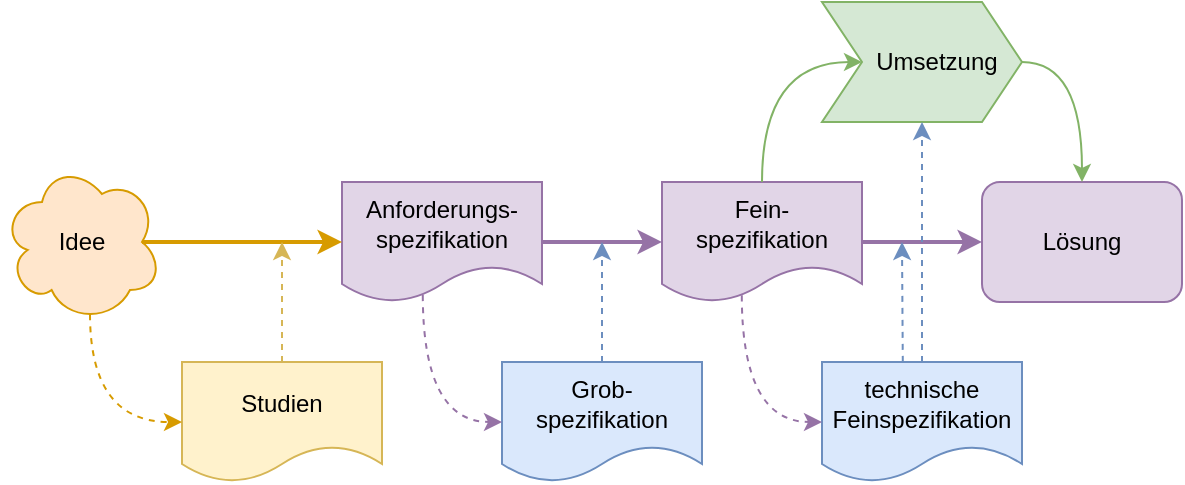 <mxfile compressed="false" version="14.1.8" type="device">
  <diagram id="ige39mQflCFNYQ7LM16r" name="Seite-1">
    <mxGraphModel dx="641" dy="403" grid="1" gridSize="10" guides="1" tooltips="1" connect="1" arrows="1" fold="1" page="1" pageScale="1" pageWidth="827" pageHeight="1169" math="0" shadow="0">
      <root>
        <mxCell id="0" />
        <mxCell id="1" parent="0" />
        <mxCell id="iz55tgdK3ulL7WG8facg-1" value="Idee" style="ellipse;shape=cloud;whiteSpace=wrap;html=1;fillColor=#ffe6cc;strokeColor=#d79b00;" vertex="1" parent="1">
          <mxGeometry x="40" y="160" width="80" height="80" as="geometry" />
        </mxCell>
        <mxCell id="iz55tgdK3ulL7WG8facg-2" value="Anforderungs-&lt;br&gt;spezifikation" style="shape=document;whiteSpace=wrap;html=1;boundedLbl=1;fillColor=#e1d5e7;strokeColor=#9673a6;" vertex="1" parent="1">
          <mxGeometry x="210" y="170" width="100" height="60" as="geometry" />
        </mxCell>
        <mxCell id="iz55tgdK3ulL7WG8facg-3" value="Fein-&lt;br&gt;spezifikation" style="shape=document;whiteSpace=wrap;html=1;boundedLbl=1;fillColor=#e1d5e7;strokeColor=#9673a6;" vertex="1" parent="1">
          <mxGeometry x="370" y="170" width="100" height="60" as="geometry" />
        </mxCell>
        <mxCell id="iz55tgdK3ulL7WG8facg-4" value="Grob-&lt;br&gt;spezifikation" style="shape=document;whiteSpace=wrap;html=1;boundedLbl=1;fillColor=#dae8fc;strokeColor=#6c8ebf;" vertex="1" parent="1">
          <mxGeometry x="290" y="260" width="100" height="60" as="geometry" />
        </mxCell>
        <mxCell id="iz55tgdK3ulL7WG8facg-5" value="technische&lt;br&gt;Feinspezifikation" style="shape=document;whiteSpace=wrap;html=1;boundedLbl=1;fillColor=#dae8fc;strokeColor=#6c8ebf;" vertex="1" parent="1">
          <mxGeometry x="450" y="260" width="100" height="60" as="geometry" />
        </mxCell>
        <mxCell id="iz55tgdK3ulL7WG8facg-8" value="Umsetzung" style="shape=step;perimeter=stepPerimeter;whiteSpace=wrap;html=1;fixedSize=1;spacingLeft=15;fillColor=#d5e8d4;strokeColor=#82b366;" vertex="1" parent="1">
          <mxGeometry x="450" y="80" width="100" height="60" as="geometry" />
        </mxCell>
        <mxCell id="iz55tgdK3ulL7WG8facg-9" value="Lösung" style="rounded=1;whiteSpace=wrap;html=1;fillColor=#e1d5e7;strokeColor=#9673a6;" vertex="1" parent="1">
          <mxGeometry x="530" y="170" width="100" height="60" as="geometry" />
        </mxCell>
        <mxCell id="iz55tgdK3ulL7WG8facg-10" value="Studien" style="shape=document;whiteSpace=wrap;html=1;boundedLbl=1;fillColor=#fff2cc;strokeColor=#d6b656;" vertex="1" parent="1">
          <mxGeometry x="130" y="260" width="100" height="60" as="geometry" />
        </mxCell>
        <mxCell id="iz55tgdK3ulL7WG8facg-11" value="" style="endArrow=classic;html=1;exitX=0.875;exitY=0.5;exitDx=0;exitDy=0;exitPerimeter=0;entryX=0;entryY=0.5;entryDx=0;entryDy=0;strokeWidth=2;fillColor=#ffe6cc;strokeColor=#d79b00;" edge="1" parent="1" source="iz55tgdK3ulL7WG8facg-1" target="iz55tgdK3ulL7WG8facg-2">
          <mxGeometry width="50" height="50" relative="1" as="geometry">
            <mxPoint x="190" y="150" as="sourcePoint" />
            <mxPoint x="240" y="100" as="targetPoint" />
          </mxGeometry>
        </mxCell>
        <mxCell id="iz55tgdK3ulL7WG8facg-12" value="" style="endArrow=classic;html=1;strokeWidth=2;exitX=1;exitY=0.5;exitDx=0;exitDy=0;fillColor=#e1d5e7;strokeColor=#9673a6;" edge="1" parent="1" source="iz55tgdK3ulL7WG8facg-2" target="iz55tgdK3ulL7WG8facg-3">
          <mxGeometry width="50" height="50" relative="1" as="geometry">
            <mxPoint x="350" y="150" as="sourcePoint" />
            <mxPoint x="400" y="100" as="targetPoint" />
          </mxGeometry>
        </mxCell>
        <mxCell id="iz55tgdK3ulL7WG8facg-13" value="" style="endArrow=classic;html=1;strokeWidth=2;exitX=1;exitY=0.5;exitDx=0;exitDy=0;entryX=0;entryY=0.5;entryDx=0;entryDy=0;fillColor=#e1d5e7;strokeColor=#9673a6;" edge="1" parent="1" source="iz55tgdK3ulL7WG8facg-3" target="iz55tgdK3ulL7WG8facg-9">
          <mxGeometry width="50" height="50" relative="1" as="geometry">
            <mxPoint x="600" y="150" as="sourcePoint" />
            <mxPoint x="650" y="100" as="targetPoint" />
          </mxGeometry>
        </mxCell>
        <mxCell id="iz55tgdK3ulL7WG8facg-14" value="" style="endArrow=classic;html=1;strokeWidth=1;dashed=1;fillColor=#dae8fc;strokeColor=#6c8ebf;exitX=0.5;exitY=0;exitDx=0;exitDy=0;" edge="1" parent="1" source="iz55tgdK3ulL7WG8facg-4">
          <mxGeometry width="50" height="50" relative="1" as="geometry">
            <mxPoint x="330" y="460" as="sourcePoint" />
            <mxPoint x="340" y="200" as="targetPoint" />
          </mxGeometry>
        </mxCell>
        <mxCell id="iz55tgdK3ulL7WG8facg-17" value="" style="endArrow=classic;html=1;dashed=1;strokeWidth=1;fillColor=#dae8fc;strokeColor=#6c8ebf;exitX=0.404;exitY=-0.001;exitDx=0;exitDy=0;exitPerimeter=0;" edge="1" parent="1" source="iz55tgdK3ulL7WG8facg-5">
          <mxGeometry width="50" height="50" relative="1" as="geometry">
            <mxPoint x="490" y="250" as="sourcePoint" />
            <mxPoint x="490" y="200" as="targetPoint" />
          </mxGeometry>
        </mxCell>
        <mxCell id="iz55tgdK3ulL7WG8facg-19" value="" style="endArrow=classic;html=1;dashed=1;strokeWidth=1;fillColor=#dae8fc;strokeColor=#6c8ebf;exitX=0.5;exitY=0;exitDx=0;exitDy=0;entryX=0.5;entryY=1;entryDx=0;entryDy=0;" edge="1" parent="1" source="iz55tgdK3ulL7WG8facg-5" target="iz55tgdK3ulL7WG8facg-8">
          <mxGeometry width="50" height="50" relative="1" as="geometry">
            <mxPoint x="500.2" y="219.94" as="sourcePoint" />
            <mxPoint x="499.8" y="160" as="targetPoint" />
          </mxGeometry>
        </mxCell>
        <mxCell id="iz55tgdK3ulL7WG8facg-20" value="" style="endArrow=classic;html=1;dashed=1;strokeWidth=1;exitX=0.5;exitY=0;exitDx=0;exitDy=0;fillColor=#fff2cc;strokeColor=#d6b656;" edge="1" parent="1" source="iz55tgdK3ulL7WG8facg-10">
          <mxGeometry width="50" height="50" relative="1" as="geometry">
            <mxPoint x="170" y="150" as="sourcePoint" />
            <mxPoint x="180" y="200" as="targetPoint" />
          </mxGeometry>
        </mxCell>
        <mxCell id="iz55tgdK3ulL7WG8facg-21" value="" style="endArrow=classic;html=1;strokeWidth=1;entryX=0;entryY=0.5;entryDx=0;entryDy=0;exitX=0.5;exitY=0;exitDx=0;exitDy=0;fillColor=#d5e8d4;strokeColor=#82b366;edgeStyle=orthogonalEdgeStyle;curved=1;" edge="1" parent="1" source="iz55tgdK3ulL7WG8facg-3" target="iz55tgdK3ulL7WG8facg-8">
          <mxGeometry width="50" height="50" relative="1" as="geometry">
            <mxPoint x="350" y="150" as="sourcePoint" />
            <mxPoint x="400" y="100" as="targetPoint" />
            <Array as="points">
              <mxPoint x="420" y="110" />
            </Array>
          </mxGeometry>
        </mxCell>
        <mxCell id="iz55tgdK3ulL7WG8facg-22" value="" style="endArrow=classic;html=1;strokeWidth=1;exitX=1;exitY=0.5;exitDx=0;exitDy=0;entryX=0.5;entryY=0;entryDx=0;entryDy=0;fillColor=#d5e8d4;strokeColor=#82b366;edgeStyle=orthogonalEdgeStyle;curved=1;" edge="1" parent="1" source="iz55tgdK3ulL7WG8facg-8" target="iz55tgdK3ulL7WG8facg-9">
          <mxGeometry width="50" height="50" relative="1" as="geometry">
            <mxPoint x="600" y="130" as="sourcePoint" />
            <mxPoint x="650" y="80" as="targetPoint" />
          </mxGeometry>
        </mxCell>
        <mxCell id="iz55tgdK3ulL7WG8facg-23" value="" style="endArrow=classic;html=1;strokeWidth=1;exitX=0.55;exitY=0.95;exitDx=0;exitDy=0;exitPerimeter=0;entryX=0;entryY=0.5;entryDx=0;entryDy=0;fillColor=#ffe6cc;strokeColor=#d79b00;dashed=1;edgeStyle=orthogonalEdgeStyle;curved=1;" edge="1" parent="1" source="iz55tgdK3ulL7WG8facg-1" target="iz55tgdK3ulL7WG8facg-10">
          <mxGeometry width="50" height="50" relative="1" as="geometry">
            <mxPoint x="120" y="400" as="sourcePoint" />
            <mxPoint x="170" y="350" as="targetPoint" />
            <Array as="points">
              <mxPoint x="84" y="290" />
            </Array>
          </mxGeometry>
        </mxCell>
        <mxCell id="iz55tgdK3ulL7WG8facg-24" value="" style="endArrow=classic;html=1;strokeWidth=1;fillColor=#e1d5e7;strokeColor=#9673a6;entryX=0;entryY=0.5;entryDx=0;entryDy=0;exitX=0.404;exitY=0.94;exitDx=0;exitDy=0;exitPerimeter=0;dashed=1;edgeStyle=orthogonalEdgeStyle;curved=1;" edge="1" parent="1" source="iz55tgdK3ulL7WG8facg-2" target="iz55tgdK3ulL7WG8facg-4">
          <mxGeometry width="50" height="50" relative="1" as="geometry">
            <mxPoint x="260" y="240" as="sourcePoint" />
            <mxPoint x="360" y="360" as="targetPoint" />
          </mxGeometry>
        </mxCell>
        <mxCell id="iz55tgdK3ulL7WG8facg-25" value="" style="endArrow=classic;html=1;strokeWidth=1;fillColor=#e1d5e7;strokeColor=#9673a6;entryX=0;entryY=0.5;entryDx=0;entryDy=0;dashed=1;exitX=0.399;exitY=0.943;exitDx=0;exitDy=0;exitPerimeter=0;edgeStyle=orthogonalEdgeStyle;curved=1;" edge="1" parent="1" source="iz55tgdK3ulL7WG8facg-3" target="iz55tgdK3ulL7WG8facg-5">
          <mxGeometry width="50" height="50" relative="1" as="geometry">
            <mxPoint x="420" y="230" as="sourcePoint" />
            <mxPoint x="450" y="289.12" as="targetPoint" />
            <Array as="points" />
          </mxGeometry>
        </mxCell>
      </root>
    </mxGraphModel>
  </diagram>
</mxfile>
